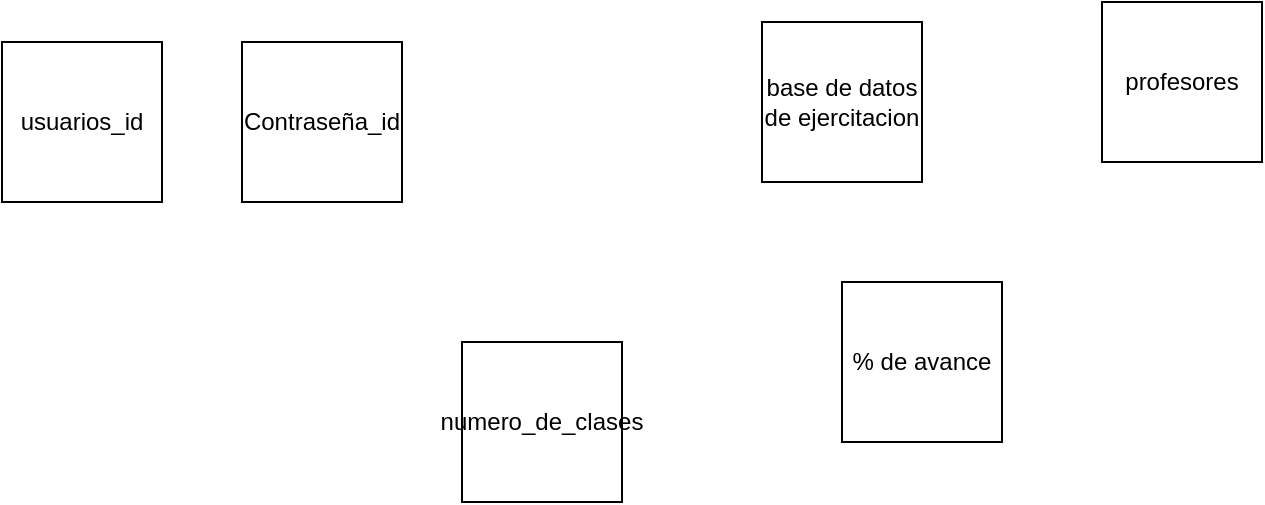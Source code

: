 <mxfile version="23.1.5" type="github">
  <diagram name="Página-1" id="4rm6hz3nR22xMezNdbKO">
    <mxGraphModel dx="880" dy="434" grid="1" gridSize="10" guides="1" tooltips="1" connect="1" arrows="1" fold="1" page="1" pageScale="1" pageWidth="827" pageHeight="1169" math="0" shadow="0">
      <root>
        <mxCell id="0" />
        <mxCell id="1" parent="0" />
        <mxCell id="EnSJBeCczYmgLM0tE1pR-2" value="Contraseña_id" style="whiteSpace=wrap;html=1;aspect=fixed;" vertex="1" parent="1">
          <mxGeometry x="200" y="50" width="80" height="80" as="geometry" />
        </mxCell>
        <mxCell id="EnSJBeCczYmgLM0tE1pR-3" value="% de avance" style="whiteSpace=wrap;html=1;aspect=fixed;" vertex="1" parent="1">
          <mxGeometry x="500" y="170" width="80" height="80" as="geometry" />
        </mxCell>
        <mxCell id="EnSJBeCczYmgLM0tE1pR-4" value="usuarios_id" style="whiteSpace=wrap;html=1;aspect=fixed;" vertex="1" parent="1">
          <mxGeometry x="80" y="50" width="80" height="80" as="geometry" />
        </mxCell>
        <mxCell id="EnSJBeCczYmgLM0tE1pR-5" value="numero_de_clases" style="whiteSpace=wrap;html=1;aspect=fixed;" vertex="1" parent="1">
          <mxGeometry x="310" y="200" width="80" height="80" as="geometry" />
        </mxCell>
        <mxCell id="EnSJBeCczYmgLM0tE1pR-6" value="profesores" style="whiteSpace=wrap;html=1;aspect=fixed;" vertex="1" parent="1">
          <mxGeometry x="630" y="30" width="80" height="80" as="geometry" />
        </mxCell>
        <mxCell id="EnSJBeCczYmgLM0tE1pR-7" value="base de datos de ejercitacion" style="whiteSpace=wrap;html=1;aspect=fixed;" vertex="1" parent="1">
          <mxGeometry x="460" y="40" width="80" height="80" as="geometry" />
        </mxCell>
      </root>
    </mxGraphModel>
  </diagram>
</mxfile>
